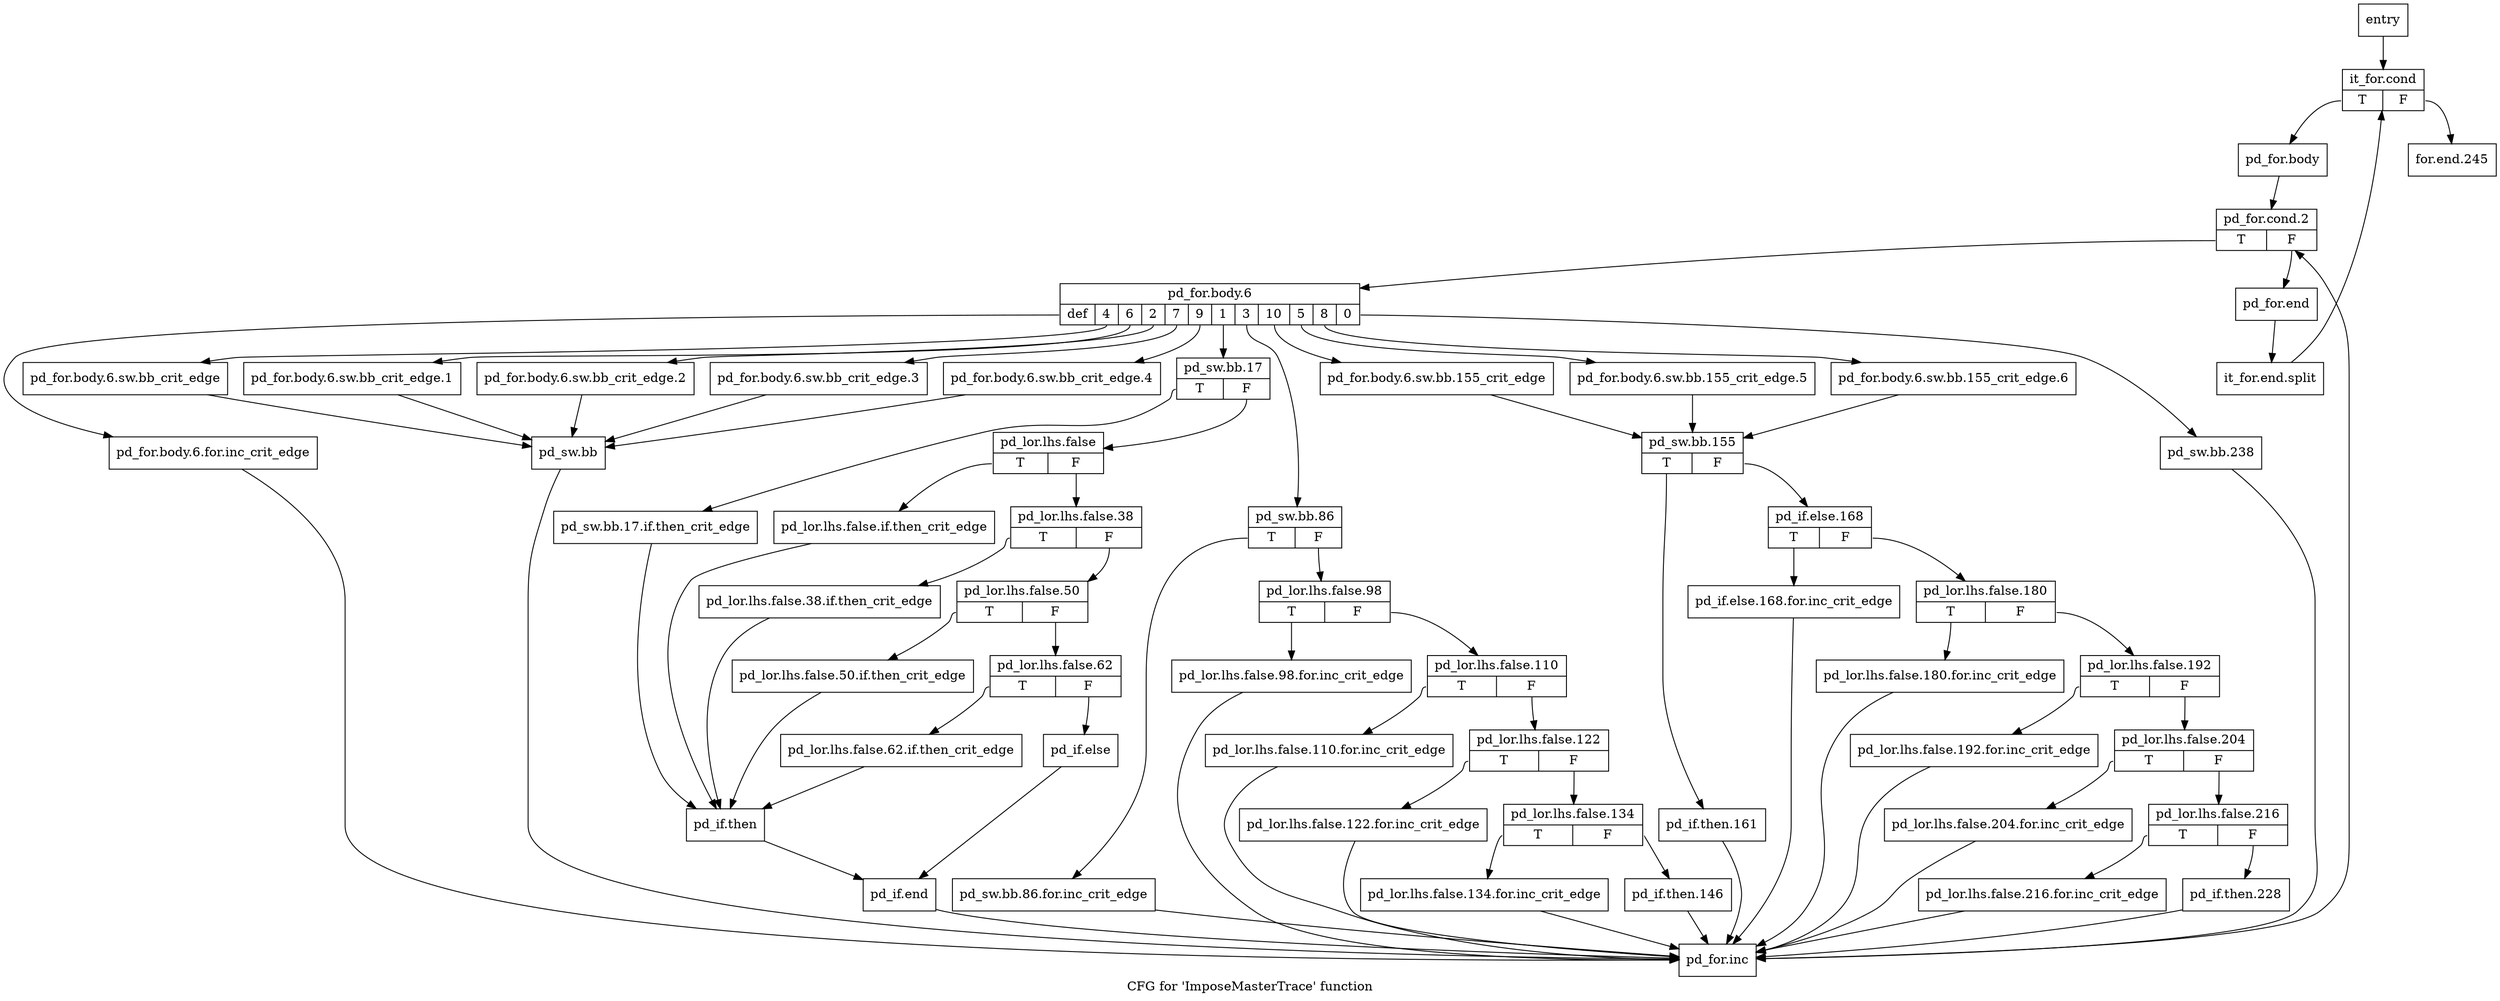 digraph "CFG for 'ImposeMasterTrace' function" {
	label="CFG for 'ImposeMasterTrace' function";

	Node0x2ba1a80 [shape=record,label="{entry}"];
	Node0x2ba1a80 -> Node0x2ba1ad0;
	Node0x2ba1ad0 [shape=record,label="{it_for.cond|{<s0>T|<s1>F}}"];
	Node0x2ba1ad0:s0 -> Node0x2ba1b20;
	Node0x2ba1ad0:s1 -> Node0x2ba2bb0;
	Node0x2ba1b20 [shape=record,label="{pd_for.body}"];
	Node0x2ba1b20 -> Node0x2ba1b70;
	Node0x2ba1b70 [shape=record,label="{pd_for.cond.2|{<s0>T|<s1>F}}"];
	Node0x2ba1b70:s0 -> Node0x2ba1bc0;
	Node0x2ba1b70:s1 -> Node0x2ba2b60;
	Node0x2ba1bc0 [shape=record,label="{pd_for.body.6|{<s0>def|<s1>4|<s2>6|<s3>2|<s4>7|<s5>9|<s6>1|<s7>3|<s8>10|<s9>5|<s10>8|<s11>0}}"];
	Node0x2ba1bc0:s0 -> Node0x2ba1e90;
	Node0x2ba1bc0:s1 -> Node0x2ba1e40;
	Node0x2ba1bc0:s2 -> Node0x2ba1df0;
	Node0x2ba1bc0:s3 -> Node0x2ba1da0;
	Node0x2ba1bc0:s4 -> Node0x2ba1d50;
	Node0x2ba1bc0:s5 -> Node0x2ba1d00;
	Node0x2ba1bc0:s6 -> Node0x2ba1f30;
	Node0x2ba1bc0:s7 -> Node0x2ba2340;
	Node0x2ba1bc0:s8 -> Node0x2ba1cb0;
	Node0x2ba1bc0:s9 -> Node0x2ba1c60;
	Node0x2ba1bc0:s10 -> Node0x2ba1c10;
	Node0x2ba1bc0:s11 -> Node0x2ba2ac0;
	Node0x2ba1c10 [shape=record,label="{pd_for.body.6.sw.bb.155_crit_edge.6}"];
	Node0x2ba1c10 -> Node0x2ba26b0;
	Node0x2ba1c60 [shape=record,label="{pd_for.body.6.sw.bb.155_crit_edge.5}"];
	Node0x2ba1c60 -> Node0x2ba26b0;
	Node0x2ba1cb0 [shape=record,label="{pd_for.body.6.sw.bb.155_crit_edge}"];
	Node0x2ba1cb0 -> Node0x2ba26b0;
	Node0x2ba1d00 [shape=record,label="{pd_for.body.6.sw.bb_crit_edge.4}"];
	Node0x2ba1d00 -> Node0x2ba1ee0;
	Node0x2ba1d50 [shape=record,label="{pd_for.body.6.sw.bb_crit_edge.3}"];
	Node0x2ba1d50 -> Node0x2ba1ee0;
	Node0x2ba1da0 [shape=record,label="{pd_for.body.6.sw.bb_crit_edge.2}"];
	Node0x2ba1da0 -> Node0x2ba1ee0;
	Node0x2ba1df0 [shape=record,label="{pd_for.body.6.sw.bb_crit_edge.1}"];
	Node0x2ba1df0 -> Node0x2ba1ee0;
	Node0x2ba1e40 [shape=record,label="{pd_for.body.6.sw.bb_crit_edge}"];
	Node0x2ba1e40 -> Node0x2ba1ee0;
	Node0x2ba1e90 [shape=record,label="{pd_for.body.6.for.inc_crit_edge}"];
	Node0x2ba1e90 -> Node0x2ba2b10;
	Node0x2ba1ee0 [shape=record,label="{pd_sw.bb}"];
	Node0x2ba1ee0 -> Node0x2ba2b10;
	Node0x2ba1f30 [shape=record,label="{pd_sw.bb.17|{<s0>T|<s1>F}}"];
	Node0x2ba1f30:s0 -> Node0x2ba1f80;
	Node0x2ba1f30:s1 -> Node0x2ba1fd0;
	Node0x2ba1f80 [shape=record,label="{pd_sw.bb.17.if.then_crit_edge}"];
	Node0x2ba1f80 -> Node0x2ba2250;
	Node0x2ba1fd0 [shape=record,label="{pd_lor.lhs.false|{<s0>T|<s1>F}}"];
	Node0x2ba1fd0:s0 -> Node0x2ba2020;
	Node0x2ba1fd0:s1 -> Node0x2ba2070;
	Node0x2ba2020 [shape=record,label="{pd_lor.lhs.false.if.then_crit_edge}"];
	Node0x2ba2020 -> Node0x2ba2250;
	Node0x2ba2070 [shape=record,label="{pd_lor.lhs.false.38|{<s0>T|<s1>F}}"];
	Node0x2ba2070:s0 -> Node0x2ba20c0;
	Node0x2ba2070:s1 -> Node0x2ba2110;
	Node0x2ba20c0 [shape=record,label="{pd_lor.lhs.false.38.if.then_crit_edge}"];
	Node0x2ba20c0 -> Node0x2ba2250;
	Node0x2ba2110 [shape=record,label="{pd_lor.lhs.false.50|{<s0>T|<s1>F}}"];
	Node0x2ba2110:s0 -> Node0x2ba2160;
	Node0x2ba2110:s1 -> Node0x2ba21b0;
	Node0x2ba2160 [shape=record,label="{pd_lor.lhs.false.50.if.then_crit_edge}"];
	Node0x2ba2160 -> Node0x2ba2250;
	Node0x2ba21b0 [shape=record,label="{pd_lor.lhs.false.62|{<s0>T|<s1>F}}"];
	Node0x2ba21b0:s0 -> Node0x2ba2200;
	Node0x2ba21b0:s1 -> Node0x2ba22a0;
	Node0x2ba2200 [shape=record,label="{pd_lor.lhs.false.62.if.then_crit_edge}"];
	Node0x2ba2200 -> Node0x2ba2250;
	Node0x2ba2250 [shape=record,label="{pd_if.then}"];
	Node0x2ba2250 -> Node0x2ba22f0;
	Node0x2ba22a0 [shape=record,label="{pd_if.else}"];
	Node0x2ba22a0 -> Node0x2ba22f0;
	Node0x2ba22f0 [shape=record,label="{pd_if.end}"];
	Node0x2ba22f0 -> Node0x2ba2b10;
	Node0x2ba2340 [shape=record,label="{pd_sw.bb.86|{<s0>T|<s1>F}}"];
	Node0x2ba2340:s0 -> Node0x2ba2390;
	Node0x2ba2340:s1 -> Node0x2ba23e0;
	Node0x2ba2390 [shape=record,label="{pd_sw.bb.86.for.inc_crit_edge}"];
	Node0x2ba2390 -> Node0x2ba2b10;
	Node0x2ba23e0 [shape=record,label="{pd_lor.lhs.false.98|{<s0>T|<s1>F}}"];
	Node0x2ba23e0:s0 -> Node0x2ba2430;
	Node0x2ba23e0:s1 -> Node0x2ba2480;
	Node0x2ba2430 [shape=record,label="{pd_lor.lhs.false.98.for.inc_crit_edge}"];
	Node0x2ba2430 -> Node0x2ba2b10;
	Node0x2ba2480 [shape=record,label="{pd_lor.lhs.false.110|{<s0>T|<s1>F}}"];
	Node0x2ba2480:s0 -> Node0x2ba24d0;
	Node0x2ba2480:s1 -> Node0x2ba2520;
	Node0x2ba24d0 [shape=record,label="{pd_lor.lhs.false.110.for.inc_crit_edge}"];
	Node0x2ba24d0 -> Node0x2ba2b10;
	Node0x2ba2520 [shape=record,label="{pd_lor.lhs.false.122|{<s0>T|<s1>F}}"];
	Node0x2ba2520:s0 -> Node0x2ba2570;
	Node0x2ba2520:s1 -> Node0x2ba25c0;
	Node0x2ba2570 [shape=record,label="{pd_lor.lhs.false.122.for.inc_crit_edge}"];
	Node0x2ba2570 -> Node0x2ba2b10;
	Node0x2ba25c0 [shape=record,label="{pd_lor.lhs.false.134|{<s0>T|<s1>F}}"];
	Node0x2ba25c0:s0 -> Node0x2ba2610;
	Node0x2ba25c0:s1 -> Node0x2ba2660;
	Node0x2ba2610 [shape=record,label="{pd_lor.lhs.false.134.for.inc_crit_edge}"];
	Node0x2ba2610 -> Node0x2ba2b10;
	Node0x2ba2660 [shape=record,label="{pd_if.then.146}"];
	Node0x2ba2660 -> Node0x2ba2b10;
	Node0x2ba26b0 [shape=record,label="{pd_sw.bb.155|{<s0>T|<s1>F}}"];
	Node0x2ba26b0:s0 -> Node0x2ba2700;
	Node0x2ba26b0:s1 -> Node0x2ba2750;
	Node0x2ba2700 [shape=record,label="{pd_if.then.161}"];
	Node0x2ba2700 -> Node0x2ba2b10;
	Node0x2ba2750 [shape=record,label="{pd_if.else.168|{<s0>T|<s1>F}}"];
	Node0x2ba2750:s0 -> Node0x2ba27a0;
	Node0x2ba2750:s1 -> Node0x2ba27f0;
	Node0x2ba27a0 [shape=record,label="{pd_if.else.168.for.inc_crit_edge}"];
	Node0x2ba27a0 -> Node0x2ba2b10;
	Node0x2ba27f0 [shape=record,label="{pd_lor.lhs.false.180|{<s0>T|<s1>F}}"];
	Node0x2ba27f0:s0 -> Node0x2ba2840;
	Node0x2ba27f0:s1 -> Node0x2ba2890;
	Node0x2ba2840 [shape=record,label="{pd_lor.lhs.false.180.for.inc_crit_edge}"];
	Node0x2ba2840 -> Node0x2ba2b10;
	Node0x2ba2890 [shape=record,label="{pd_lor.lhs.false.192|{<s0>T|<s1>F}}"];
	Node0x2ba2890:s0 -> Node0x2ba28e0;
	Node0x2ba2890:s1 -> Node0x2ba2930;
	Node0x2ba28e0 [shape=record,label="{pd_lor.lhs.false.192.for.inc_crit_edge}"];
	Node0x2ba28e0 -> Node0x2ba2b10;
	Node0x2ba2930 [shape=record,label="{pd_lor.lhs.false.204|{<s0>T|<s1>F}}"];
	Node0x2ba2930:s0 -> Node0x2ba2980;
	Node0x2ba2930:s1 -> Node0x2ba29d0;
	Node0x2ba2980 [shape=record,label="{pd_lor.lhs.false.204.for.inc_crit_edge}"];
	Node0x2ba2980 -> Node0x2ba2b10;
	Node0x2ba29d0 [shape=record,label="{pd_lor.lhs.false.216|{<s0>T|<s1>F}}"];
	Node0x2ba29d0:s0 -> Node0x2ba2a20;
	Node0x2ba29d0:s1 -> Node0x2ba2a70;
	Node0x2ba2a20 [shape=record,label="{pd_lor.lhs.false.216.for.inc_crit_edge}"];
	Node0x2ba2a20 -> Node0x2ba2b10;
	Node0x2ba2a70 [shape=record,label="{pd_if.then.228}"];
	Node0x2ba2a70 -> Node0x2ba2b10;
	Node0x2ba2ac0 [shape=record,label="{pd_sw.bb.238}"];
	Node0x2ba2ac0 -> Node0x2ba2b10;
	Node0x2ba2b10 [shape=record,label="{pd_for.inc}"];
	Node0x2ba2b10 -> Node0x2ba1b70;
	Node0x2ba2b60 [shape=record,label="{pd_for.end}"];
	Node0x2ba2b60 -> Node0x364f0d0;
	Node0x364f0d0 [shape=record,label="{it_for.end.split}"];
	Node0x364f0d0 -> Node0x2ba1ad0;
	Node0x2ba2bb0 [shape=record,label="{for.end.245}"];
}
